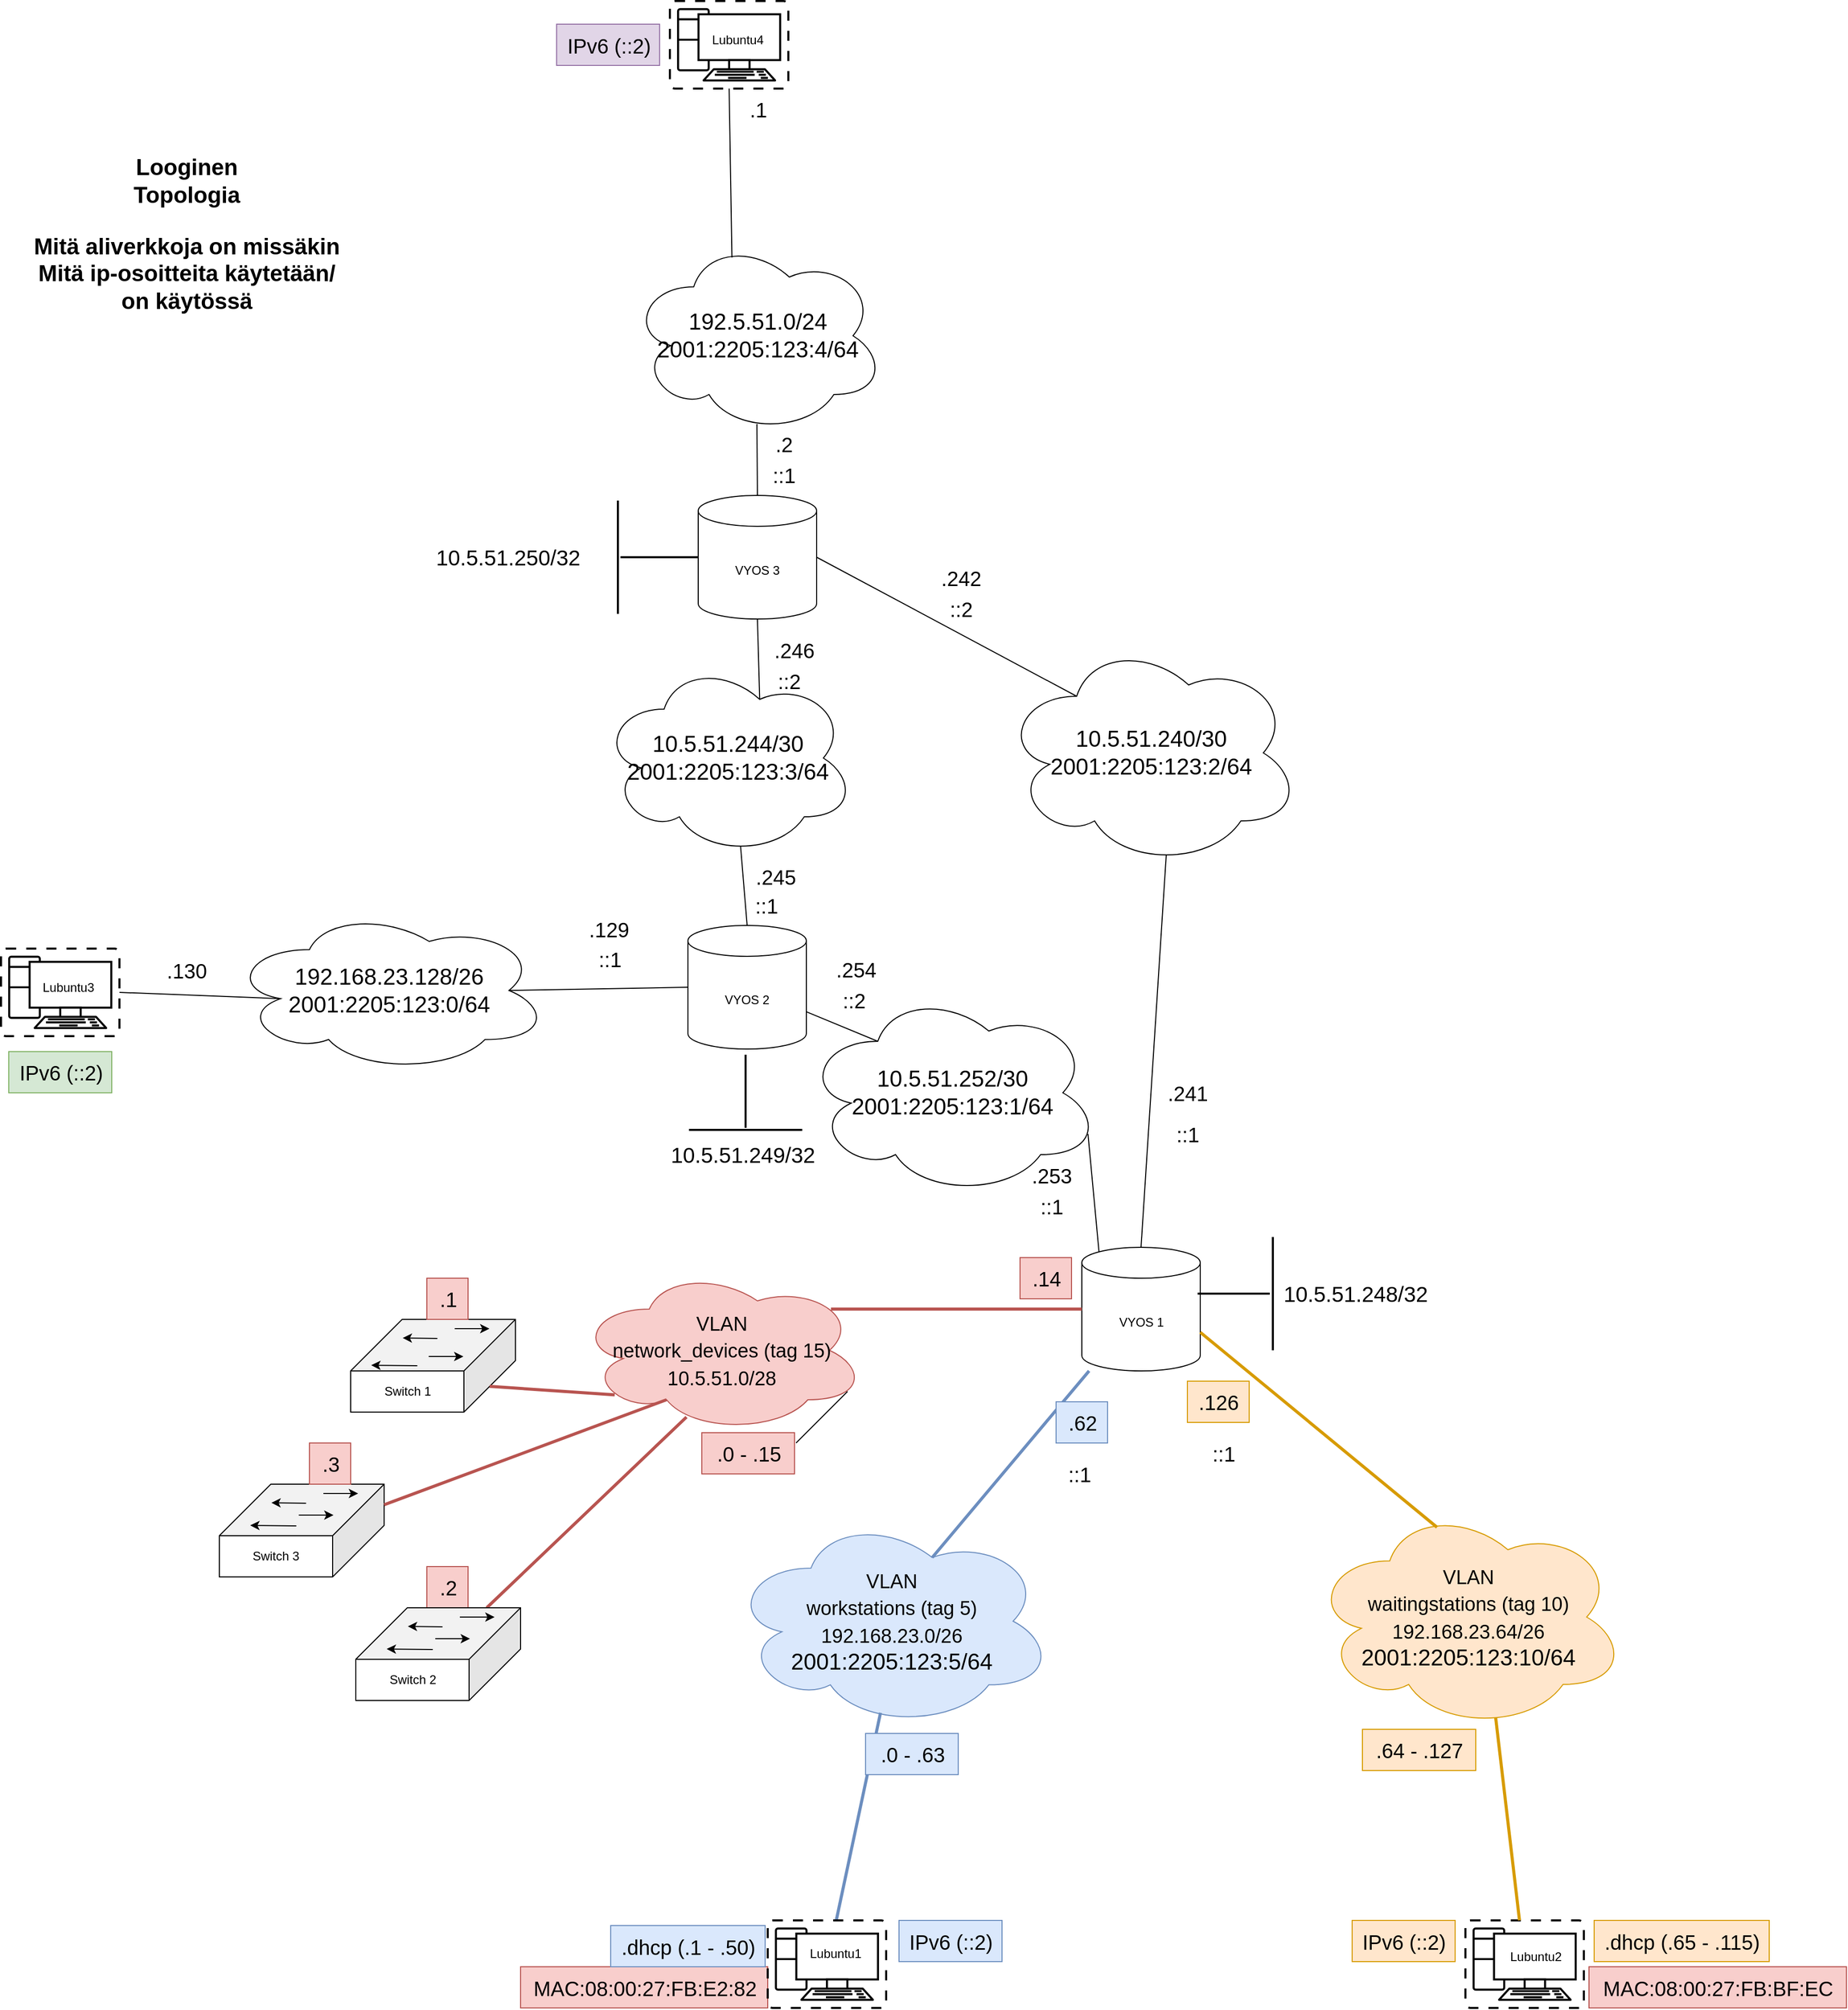 <mxfile version="20.7.4" type="device"><diagram id="zlE7EfHC3uJZHTirEJk4" name="Sivu-1"><mxGraphModel dx="3009" dy="2431" grid="1" gridSize="10" guides="1" tooltips="1" connect="1" arrows="1" fold="1" page="1" pageScale="1" pageWidth="827" pageHeight="1169" math="0" shadow="0"><root><mxCell id="0"/><mxCell id="1" parent="0"/><mxCell id="ue8Yyde07br9u-I7nfRF-29" value="" style="group;labelBackgroundColor=none;fillColor=none;gradientColor=none;" parent="1" vertex="1" connectable="0"><mxGeometry x="117.5" y="360" width="160" height="90" as="geometry"/></mxCell><mxCell id="ue8Yyde07br9u-I7nfRF-23" value="Switch 1" style="shape=cube;whiteSpace=wrap;html=1;boundedLbl=1;backgroundOutline=1;darkOpacity=0.05;darkOpacity2=0.1;fillStyle=auto;size=50;flipV=0;flipH=1;container=0;labelBackgroundColor=none;" parent="ue8Yyde07br9u-I7nfRF-29" vertex="1"><mxGeometry width="160" height="90" as="geometry"/></mxCell><mxCell id="ue8Yyde07br9u-I7nfRF-24" value="" style="endArrow=classic;html=1;labelBackgroundColor=none;fontColor=default;" parent="ue8Yyde07br9u-I7nfRF-29" edge="1"><mxGeometry width="50" height="50" relative="1" as="geometry"><mxPoint x="64.74" y="44.95" as="sourcePoint"/><mxPoint x="20.003" y="44.5" as="targetPoint"/></mxGeometry></mxCell><mxCell id="ue8Yyde07br9u-I7nfRF-25" value="" style="endArrow=classic;html=1;labelBackgroundColor=none;fontColor=default;" parent="ue8Yyde07br9u-I7nfRF-29" edge="1"><mxGeometry width="50" height="50" relative="1" as="geometry"><mxPoint x="75.789" y="36" as="sourcePoint"/><mxPoint x="109.474" y="36" as="targetPoint"/></mxGeometry></mxCell><mxCell id="ue8Yyde07br9u-I7nfRF-26" value="" style="endArrow=classic;html=1;labelBackgroundColor=none;fontColor=default;" parent="ue8Yyde07br9u-I7nfRF-29" edge="1"><mxGeometry width="50" height="50" relative="1" as="geometry"><mxPoint x="84.211" y="18.45" as="sourcePoint"/><mxPoint x="50.526" y="18" as="targetPoint"/></mxGeometry></mxCell><mxCell id="ue8Yyde07br9u-I7nfRF-27" value="" style="endArrow=classic;html=1;labelBackgroundColor=none;fontColor=default;" parent="ue8Yyde07br9u-I7nfRF-29" edge="1"><mxGeometry width="50" height="50" relative="1" as="geometry"><mxPoint x="101.053" y="9" as="sourcePoint"/><mxPoint x="134.737" y="9" as="targetPoint"/></mxGeometry></mxCell><mxCell id="J6bviwjaCZvH1x0gyfkd-2" value="VYOS 1" style="shape=cylinder3;whiteSpace=wrap;html=1;boundedLbl=1;backgroundOutline=1;size=15;direction=east;flipH=0;flipV=0;" parent="1" vertex="1"><mxGeometry x="827.5" y="290" width="115" height="120" as="geometry"/></mxCell><mxCell id="o-o1M-Cm7YJ3R4nIrSQW-1" value="&lt;font style=&quot;font-size: 22px;&quot;&gt;Looginen&lt;br&gt;Topologia&lt;br&gt;&lt;/font&gt;" style="text;html=1;align=center;verticalAlign=middle;resizable=0;points=[];autosize=1;strokeColor=none;fillColor=none;fontStyle=1" parent="1" vertex="1"><mxGeometry x="-107.5" y="-780" width="130" height="70" as="geometry"/></mxCell><mxCell id="o-o1M-Cm7YJ3R4nIrSQW-2" value="Mitä aliverkkoja on missäkin&lt;br&gt;Mitä ip-osoitteita käytetään/&lt;br&gt;on käytössä" style="text;html=1;align=center;verticalAlign=middle;resizable=0;points=[];autosize=1;strokeColor=none;fillColor=none;fontSize=22;fontStyle=1" parent="1" vertex="1"><mxGeometry x="-202.5" y="-700" width="320" height="90" as="geometry"/></mxCell><mxCell id="o-o1M-Cm7YJ3R4nIrSQW-3" value="&lt;font style=&quot;font-size: 19px;&quot;&gt;VLAN&lt;br&gt;workstations (tag 5)&lt;br&gt;192.168.23.0/26&lt;br&gt;&lt;span style=&quot;font-size: 22px;&quot;&gt;2001:2205:123:5/64&lt;/span&gt;&lt;br&gt;&lt;/font&gt;" style="ellipse;shape=cloud;whiteSpace=wrap;html=1;fontSize=22;fillColor=#dae8fc;strokeColor=#6c8ebf;" parent="1" vertex="1"><mxGeometry x="486" y="550" width="314" height="206" as="geometry"/></mxCell><mxCell id="o-o1M-Cm7YJ3R4nIrSQW-4" value="MAC:08:00:27:FB:E2:82" style="text;html=1;align=center;verticalAlign=middle;resizable=0;points=[];autosize=1;strokeColor=#b85450;fillColor=#f8cecc;fontSize=20;" parent="1" vertex="1"><mxGeometry x="282.5" y="988.5" width="240" height="40" as="geometry"/></mxCell><mxCell id="o-o1M-Cm7YJ3R4nIrSQW-5" value=".dhcp (.1 - .50)" style="text;html=1;align=center;verticalAlign=middle;resizable=0;points=[];autosize=1;strokeColor=#6c8ebf;fillColor=#dae8fc;fontSize=20;" parent="1" vertex="1"><mxGeometry x="370" y="948.5" width="150" height="40" as="geometry"/></mxCell><mxCell id="o-o1M-Cm7YJ3R4nIrSQW-7" value="MAC:08:00:27:FB:BF:EC" style="text;html=1;align=center;verticalAlign=middle;resizable=0;points=[];autosize=1;strokeColor=#b85450;fillColor=#f8cecc;fontSize=20;" parent="1" vertex="1"><mxGeometry x="1320" y="988.5" width="250" height="40" as="geometry"/></mxCell><mxCell id="o-o1M-Cm7YJ3R4nIrSQW-9" value=".1" style="text;html=1;align=center;verticalAlign=middle;resizable=0;points=[];autosize=1;strokeColor=#b85450;fillColor=#f8cecc;fontSize=20;" parent="1" vertex="1"><mxGeometry x="191.5" y="320" width="40" height="40" as="geometry"/></mxCell><mxCell id="o-o1M-Cm7YJ3R4nIrSQW-10" value=".2" style="text;html=1;align=center;verticalAlign=middle;resizable=0;points=[];autosize=1;strokeColor=#b85450;fillColor=#f8cecc;fontSize=20;" parent="1" vertex="1"><mxGeometry x="191.5" y="600" width="40" height="40" as="geometry"/></mxCell><mxCell id="o-o1M-Cm7YJ3R4nIrSQW-11" value="" style="endArrow=none;html=1;labelBackgroundColor=none;fontColor=default;fillColor=#dae8fc;strokeColor=#6c8ebf;strokeWidth=3;entryX=0.465;entryY=0.932;entryDx=0;entryDy=0;entryPerimeter=0;" parent="1" source="ue8Yyde07br9u-I7nfRF-30" target="o-o1M-Cm7YJ3R4nIrSQW-3" edge="1"><mxGeometry x="1" y="309" width="50" height="50" relative="1" as="geometry"><mxPoint x="186.943" y="767.25" as="sourcePoint"/><mxPoint x="185.05" y="634.75" as="targetPoint"/><mxPoint y="-11" as="offset"/></mxGeometry></mxCell><mxCell id="o-o1M-Cm7YJ3R4nIrSQW-12" value="" style="group" parent="1" vertex="1" connectable="0"><mxGeometry x="1200" y="943.5" width="115" height="85" as="geometry"/></mxCell><mxCell id="ue8Yyde07br9u-I7nfRF-43" value="" style="verticalAlign=top;verticalLabelPosition=bottom;labelPosition=center;align=center;html=1;outlineConnect=0;gradientDirection=north;strokeWidth=2;shape=mxgraph.networks.virtual_pc;fillStyle=auto;labelBackgroundColor=none;" parent="o-o1M-Cm7YJ3R4nIrSQW-12" vertex="1"><mxGeometry width="115" height="85" as="geometry"/></mxCell><mxCell id="ue8Yyde07br9u-I7nfRF-49" value="Lubuntu2" style="text;html=1;align=center;verticalAlign=middle;resizable=0;points=[];autosize=1;strokeColor=none;fillColor=none;" parent="o-o1M-Cm7YJ3R4nIrSQW-12" vertex="1"><mxGeometry x="32.5" y="20" width="70" height="30" as="geometry"/></mxCell><mxCell id="o-o1M-Cm7YJ3R4nIrSQW-13" value="" style="group" parent="1" vertex="1" connectable="0"><mxGeometry x="522.5" y="943.5" width="115" height="85" as="geometry"/></mxCell><mxCell id="ue8Yyde07br9u-I7nfRF-30" value="" style="verticalAlign=top;verticalLabelPosition=bottom;labelPosition=center;align=center;html=1;outlineConnect=0;gradientDirection=north;strokeWidth=2;shape=mxgraph.networks.virtual_pc;fillStyle=auto;labelBackgroundColor=none;" parent="o-o1M-Cm7YJ3R4nIrSQW-13" vertex="1"><mxGeometry width="115" height="85" as="geometry"/></mxCell><mxCell id="ue8Yyde07br9u-I7nfRF-48" value="Lubuntu1" style="text;html=1;align=center;verticalAlign=middle;resizable=0;points=[];autosize=1;strokeColor=none;fillColor=none;" parent="o-o1M-Cm7YJ3R4nIrSQW-13" vertex="1"><mxGeometry x="30" y="17.5" width="70" height="30" as="geometry"/></mxCell><mxCell id="o-o1M-Cm7YJ3R4nIrSQW-14" value="" style="endArrow=none;html=1;labelBackgroundColor=none;fontColor=default;fillColor=#ffe6cc;strokeColor=#d79b00;strokeWidth=3;entryX=0.586;entryY=0.946;entryDx=0;entryDy=0;entryPerimeter=0;" parent="1" source="ue8Yyde07br9u-I7nfRF-43" target="o-o1M-Cm7YJ3R4nIrSQW-18" edge="1"><mxGeometry x="1" y="309" width="50" height="50" relative="1" as="geometry"><mxPoint x="676.5" y="956.434" as="sourcePoint"/><mxPoint x="812.673" y="863.919" as="targetPoint"/><mxPoint y="-11" as="offset"/></mxGeometry></mxCell><mxCell id="o-o1M-Cm7YJ3R4nIrSQW-15" value="" style="endArrow=none;html=1;labelBackgroundColor=none;fontColor=default;fillColor=#f8cecc;strokeColor=#b85450;strokeWidth=3;exitX=0;exitY=0;exitDx=25;exitDy=65;exitPerimeter=0;entryX=0.13;entryY=0.77;entryDx=0;entryDy=0;entryPerimeter=0;" parent="1" source="ue8Yyde07br9u-I7nfRF-23" target="o-o1M-Cm7YJ3R4nIrSQW-17" edge="1"><mxGeometry x="1" y="309" width="50" height="50" relative="1" as="geometry"><mxPoint x="626.5" y="936.754" as="sourcePoint"/><mxPoint x="787.783" y="837.892" as="targetPoint"/><mxPoint y="-11" as="offset"/></mxGeometry></mxCell><mxCell id="o-o1M-Cm7YJ3R4nIrSQW-16" value="" style="endArrow=none;html=1;labelBackgroundColor=none;fontColor=default;fillColor=#f8cecc;strokeColor=#b85450;strokeWidth=3;exitX=0.379;exitY=0.905;exitDx=0;exitDy=0;exitPerimeter=0;" parent="1" source="o-o1M-Cm7YJ3R4nIrSQW-17" target="ue8Yyde07br9u-I7nfRF-33" edge="1"><mxGeometry x="1" y="309" width="50" height="50" relative="1" as="geometry"><mxPoint x="957.72" y="768.864" as="sourcePoint"/><mxPoint x="1119.003" y="670.002" as="targetPoint"/><mxPoint y="-11" as="offset"/></mxGeometry></mxCell><mxCell id="o-o1M-Cm7YJ3R4nIrSQW-17" value="&lt;font style=&quot;&quot;&gt;&lt;span style=&quot;font-size: 19px;&quot;&gt;VLAN&lt;/span&gt;&lt;br&gt;&lt;span style=&quot;font-size: 19px;&quot;&gt;network_devices (tag 15)&lt;/span&gt;&lt;br&gt;&lt;/font&gt;&lt;font style=&quot;font-size: 19px;&quot;&gt;10.5.51.0/28&lt;br&gt;&lt;/font&gt;" style="ellipse;shape=cloud;whiteSpace=wrap;html=1;fontSize=22;fillColor=#f8cecc;strokeColor=#b85450;" parent="1" vertex="1"><mxGeometry x="337.5" y="310" width="280" height="160" as="geometry"/></mxCell><mxCell id="o-o1M-Cm7YJ3R4nIrSQW-18" value="&lt;font style=&quot;font-size: 19px;&quot;&gt;VLAN&lt;br&gt;waitingstations (tag 10)&lt;br&gt;192.168.23.64/26&lt;br&gt;&lt;span style=&quot;font-size: 22px;&quot;&gt;2001:2205:123:10/64&lt;/span&gt;&lt;br&gt;&lt;/font&gt;" style="ellipse;shape=cloud;whiteSpace=wrap;html=1;fontSize=22;fillColor=#ffe6cc;strokeColor=#d79b00;" parent="1" vertex="1"><mxGeometry x="1050" y="540" width="306" height="218" as="geometry"/></mxCell><mxCell id="o-o1M-Cm7YJ3R4nIrSQW-19" value="" style="endArrow=none;html=1;labelBackgroundColor=none;fontColor=default;fillColor=#f8cecc;strokeColor=#b85450;strokeWidth=3;entryX=0.88;entryY=0.25;entryDx=0;entryDy=0;entryPerimeter=0;" parent="1" source="J6bviwjaCZvH1x0gyfkd-2" target="o-o1M-Cm7YJ3R4nIrSQW-17" edge="1"><mxGeometry x="1" y="309" width="50" height="50" relative="1" as="geometry"><mxPoint x="803.62" y="376.2" as="sourcePoint"/><mxPoint x="597.5" y="469.996" as="targetPoint"/><mxPoint y="-11" as="offset"/></mxGeometry></mxCell><mxCell id="o-o1M-Cm7YJ3R4nIrSQW-20" value="" style="endArrow=none;html=1;labelBackgroundColor=none;fontColor=default;fillColor=#dae8fc;strokeColor=#6c8ebf;strokeWidth=3;exitX=0.625;exitY=0.2;exitDx=0;exitDy=0;exitPerimeter=0;" parent="1" source="o-o1M-Cm7YJ3R4nIrSQW-3" target="J6bviwjaCZvH1x0gyfkd-2" edge="1"><mxGeometry x="1" y="309" width="50" height="50" relative="1" as="geometry"><mxPoint x="669.421" y="660.78" as="sourcePoint"/><mxPoint x="667.5" y="509.216" as="targetPoint"/><mxPoint y="-11" as="offset"/></mxGeometry></mxCell><mxCell id="o-o1M-Cm7YJ3R4nIrSQW-21" value=".0 - .63" style="text;html=1;align=center;verticalAlign=middle;resizable=0;points=[];autosize=1;strokeColor=#6c8ebf;fillColor=#dae8fc;fontSize=20;" parent="1" vertex="1"><mxGeometry x="617.5" y="762" width="90" height="40" as="geometry"/></mxCell><mxCell id="o-o1M-Cm7YJ3R4nIrSQW-22" value=".64 - .127" style="text;html=1;align=center;verticalAlign=middle;resizable=0;points=[];autosize=1;strokeColor=#d79b00;fillColor=#ffe6cc;fontSize=20;" parent="1" vertex="1"><mxGeometry x="1100" y="758" width="110" height="40" as="geometry"/></mxCell><mxCell id="o-o1M-Cm7YJ3R4nIrSQW-23" value=".0 - .15" style="text;html=1;align=center;verticalAlign=middle;resizable=0;points=[];autosize=1;strokeColor=#b85450;fillColor=#f8cecc;fontSize=20;" parent="1" vertex="1"><mxGeometry x="458.5" y="470" width="90" height="40" as="geometry"/></mxCell><mxCell id="o-o1M-Cm7YJ3R4nIrSQW-25" value="" style="endArrow=none;html=1;labelBackgroundColor=none;fontColor=default;fillColor=#ffe6cc;strokeColor=#d79b00;strokeWidth=3;exitX=0.4;exitY=0.1;exitDx=0;exitDy=0;exitPerimeter=0;entryX=1;entryY=0;entryDx=0;entryDy=82.5;entryPerimeter=0;" parent="1" source="o-o1M-Cm7YJ3R4nIrSQW-18" target="J6bviwjaCZvH1x0gyfkd-2" edge="1"><mxGeometry x="1" y="309" width="50" height="50" relative="1" as="geometry"><mxPoint x="1142.004" y="659.75" as="sourcePoint"/><mxPoint x="1142.016" y="510.258" as="targetPoint"/><mxPoint y="-11" as="offset"/></mxGeometry></mxCell><mxCell id="o-o1M-Cm7YJ3R4nIrSQW-26" value=".62" style="text;html=1;align=center;verticalAlign=middle;resizable=0;points=[];autosize=1;strokeColor=#6c8ebf;fillColor=#dae8fc;fontSize=20;" parent="1" vertex="1"><mxGeometry x="802.5" y="440" width="50" height="40" as="geometry"/></mxCell><mxCell id="o-o1M-Cm7YJ3R4nIrSQW-27" value=".126" style="text;html=1;align=center;verticalAlign=middle;resizable=0;points=[];autosize=1;strokeColor=#d79b00;fillColor=#ffe6cc;fontSize=20;" parent="1" vertex="1"><mxGeometry x="930" y="420" width="60" height="40" as="geometry"/></mxCell><mxCell id="o-o1M-Cm7YJ3R4nIrSQW-28" value=".14" style="text;html=1;align=center;verticalAlign=middle;resizable=0;points=[];autosize=1;strokeColor=#b85450;fillColor=#f8cecc;fontSize=20;" parent="1" vertex="1"><mxGeometry x="767.5" y="300" width="50" height="40" as="geometry"/></mxCell><mxCell id="o-o1M-Cm7YJ3R4nIrSQW-6" value=".dhcp (.65 - .115)" style="text;html=1;align=center;verticalAlign=middle;resizable=0;points=[];autosize=1;strokeColor=#d79b00;fillColor=#ffe6cc;fontSize=20;" parent="1" vertex="1"><mxGeometry x="1325" y="943.5" width="170" height="40" as="geometry"/></mxCell><mxCell id="zrFo5Rw4DbwGrK5qACWl-2" value="VYOS 2" style="shape=cylinder3;whiteSpace=wrap;html=1;boundedLbl=1;backgroundOutline=1;size=15;direction=east;flipH=0;flipV=0;" parent="1" vertex="1"><mxGeometry x="445" y="-22.5" width="115" height="120" as="geometry"/></mxCell><mxCell id="zrFo5Rw4DbwGrK5qACWl-3" value="10.5.51.252/30&lt;br&gt;2001:2205:123:1/64" style="ellipse;shape=cloud;whiteSpace=wrap;html=1;fontSize=22;" parent="1" vertex="1"><mxGeometry x="557.5" y="40" width="287.5" height="200" as="geometry"/></mxCell><mxCell id="zrFo5Rw4DbwGrK5qACWl-4" value="" style="endArrow=none;html=1;rounded=0;entryX=0.25;entryY=0.25;entryDx=0;entryDy=0;entryPerimeter=0;" parent="1" source="zrFo5Rw4DbwGrK5qACWl-2" target="zrFo5Rw4DbwGrK5qACWl-3" edge="1"><mxGeometry width="50" height="50" relative="1" as="geometry"><mxPoint x="472.5" y="190" as="sourcePoint"/><mxPoint x="442.5" y="100" as="targetPoint"/></mxGeometry></mxCell><mxCell id="zrFo5Rw4DbwGrK5qACWl-8" value="" style="group" parent="1" vertex="1" connectable="0"><mxGeometry x="-222" width="115" height="85" as="geometry"/></mxCell><mxCell id="zrFo5Rw4DbwGrK5qACWl-6" value="" style="verticalAlign=top;verticalLabelPosition=bottom;labelPosition=center;align=center;html=1;outlineConnect=0;gradientDirection=north;strokeWidth=2;shape=mxgraph.networks.virtual_pc;fillStyle=auto;labelBackgroundColor=none;" parent="zrFo5Rw4DbwGrK5qACWl-8" vertex="1"><mxGeometry width="115" height="85" as="geometry"/></mxCell><mxCell id="zrFo5Rw4DbwGrK5qACWl-7" value="Lubuntu3" style="text;html=1;align=center;verticalAlign=middle;resizable=0;points=[];autosize=1;strokeColor=none;fillColor=none;" parent="zrFo5Rw4DbwGrK5qACWl-8" vertex="1"><mxGeometry x="30" y="22.5" width="70" height="30" as="geometry"/></mxCell><mxCell id="zrFo5Rw4DbwGrK5qACWl-9" value="" style="endArrow=none;html=1;rounded=0;entryX=1;entryY=0.5;entryDx=0;entryDy=0;entryPerimeter=0;exitX=0.16;exitY=0.55;exitDx=0;exitDy=0;exitPerimeter=0;" parent="1" source="zrFo5Rw4DbwGrK5qACWl-10" target="zrFo5Rw4DbwGrK5qACWl-6" edge="1"><mxGeometry width="50" height="50" relative="1" as="geometry"><mxPoint x="-0.4" y="43.875" as="sourcePoint"/><mxPoint x="50.5" y="110.78" as="targetPoint"/></mxGeometry></mxCell><mxCell id="zrFo5Rw4DbwGrK5qACWl-10" value="192.168.23.128/26&lt;br&gt;2001:2205:123:0/64" style="ellipse;shape=cloud;whiteSpace=wrap;html=1;fontSize=22;" parent="1" vertex="1"><mxGeometry y="-38.75" width="310" height="158.75" as="geometry"/></mxCell><mxCell id="zrFo5Rw4DbwGrK5qACWl-13" value="" style="endArrow=none;html=1;rounded=0;entryX=0.875;entryY=0.5;entryDx=0;entryDy=0;entryPerimeter=0;exitX=0;exitY=0.5;exitDx=0;exitDy=0;exitPerimeter=0;" parent="1" source="zrFo5Rw4DbwGrK5qACWl-2" target="zrFo5Rw4DbwGrK5qACWl-10" edge="1"><mxGeometry width="50" height="50" relative="1" as="geometry"><mxPoint x="334.2" y="71.5" as="sourcePoint"/><mxPoint x="270" y="70" as="targetPoint"/></mxGeometry></mxCell><mxCell id="zrFo5Rw4DbwGrK5qACWl-14" value="" style="endArrow=none;html=1;rounded=0;entryX=0.145;entryY=0;entryDx=0;entryDy=4.35;entryPerimeter=0;exitX=0.96;exitY=0.7;exitDx=0;exitDy=0;exitPerimeter=0;" parent="1" source="zrFo5Rw4DbwGrK5qACWl-3" target="J6bviwjaCZvH1x0gyfkd-2" edge="1"><mxGeometry width="50" height="50" relative="1" as="geometry"><mxPoint x="637.5" y="160.003" as="sourcePoint"/><mxPoint x="699" y="202.64" as="targetPoint"/></mxGeometry></mxCell><mxCell id="zrFo5Rw4DbwGrK5qACWl-15" value=".129" style="text;html=1;align=center;verticalAlign=middle;resizable=0;points=[];autosize=1;fontSize=20;" parent="1" vertex="1"><mxGeometry x="337.5" y="-38.75" width="60" height="40" as="geometry"/></mxCell><mxCell id="zrFo5Rw4DbwGrK5qACWl-16" value=".130" style="text;html=1;align=center;verticalAlign=middle;resizable=0;points=[];autosize=1;fontSize=20;" parent="1" vertex="1"><mxGeometry x="-72.5" y="1.25" width="60" height="40" as="geometry"/></mxCell><mxCell id="zrFo5Rw4DbwGrK5qACWl-17" value=".253" style="text;html=1;align=center;verticalAlign=middle;resizable=0;points=[];autosize=1;fontSize=20;" parent="1" vertex="1"><mxGeometry x="767.5" y="200" width="60" height="40" as="geometry"/></mxCell><mxCell id="zrFo5Rw4DbwGrK5qACWl-18" value=".254" style="text;html=1;align=center;verticalAlign=middle;resizable=0;points=[];autosize=1;fontSize=20;" parent="1" vertex="1"><mxGeometry x="577.5" width="60" height="40" as="geometry"/></mxCell><mxCell id="86-OJVJeZ2sx_d5BaEcL-12" value="" style="group" parent="1" vertex="1" connectable="0"><mxGeometry x="122.5" y="640" width="160" height="90" as="geometry"/></mxCell><mxCell id="ue8Yyde07br9u-I7nfRF-33" value="Switch 2" style="shape=cube;whiteSpace=wrap;html=1;boundedLbl=1;backgroundOutline=1;darkOpacity=0.05;darkOpacity2=0.1;fillStyle=auto;size=50;flipV=0;flipH=1;container=0;labelBackgroundColor=none;" parent="86-OJVJeZ2sx_d5BaEcL-12" vertex="1"><mxGeometry width="160" height="90" as="geometry"/></mxCell><mxCell id="o-o1M-Cm7YJ3R4nIrSQW-29" value="" style="group" parent="86-OJVJeZ2sx_d5BaEcL-12" vertex="1" connectable="0"><mxGeometry x="30.003" y="9" width="104.734" height="31.45" as="geometry"/></mxCell><mxCell id="ue8Yyde07br9u-I7nfRF-34" value="" style="endArrow=classic;html=1;labelBackgroundColor=none;fontColor=default;" parent="o-o1M-Cm7YJ3R4nIrSQW-29" edge="1"><mxGeometry width="50" height="50" relative="1" as="geometry"><mxPoint x="44.737" y="31.45" as="sourcePoint"/><mxPoint y="31" as="targetPoint"/></mxGeometry></mxCell><mxCell id="ue8Yyde07br9u-I7nfRF-35" value="" style="endArrow=classic;html=1;labelBackgroundColor=none;fontColor=default;" parent="o-o1M-Cm7YJ3R4nIrSQW-29" edge="1"><mxGeometry width="50" height="50" relative="1" as="geometry"><mxPoint x="47.156" y="21" as="sourcePoint"/><mxPoint x="80.841" y="21" as="targetPoint"/></mxGeometry></mxCell><mxCell id="ue8Yyde07br9u-I7nfRF-36" value="" style="endArrow=classic;html=1;labelBackgroundColor=none;fontColor=default;" parent="o-o1M-Cm7YJ3R4nIrSQW-29" edge="1"><mxGeometry width="50" height="50" relative="1" as="geometry"><mxPoint x="54.207" y="9.45" as="sourcePoint"/><mxPoint x="20.523" y="9" as="targetPoint"/></mxGeometry></mxCell><mxCell id="ue8Yyde07br9u-I7nfRF-37" value="" style="endArrow=classic;html=1;labelBackgroundColor=none;fontColor=default;" parent="o-o1M-Cm7YJ3R4nIrSQW-29" edge="1"><mxGeometry width="50" height="50" relative="1" as="geometry"><mxPoint x="71.049" as="sourcePoint"/><mxPoint x="104.734" as="targetPoint"/></mxGeometry></mxCell><mxCell id="86-OJVJeZ2sx_d5BaEcL-13" value="" style="group" parent="1" vertex="1" connectable="0"><mxGeometry x="-10" y="520" width="160" height="90" as="geometry"/></mxCell><mxCell id="86-OJVJeZ2sx_d5BaEcL-14" value="Switch 3" style="shape=cube;whiteSpace=wrap;html=1;boundedLbl=1;backgroundOutline=1;darkOpacity=0.05;darkOpacity2=0.1;fillStyle=auto;size=50;flipV=0;flipH=1;container=0;labelBackgroundColor=none;" parent="86-OJVJeZ2sx_d5BaEcL-13" vertex="1"><mxGeometry width="160" height="90" as="geometry"/></mxCell><mxCell id="86-OJVJeZ2sx_d5BaEcL-15" value="" style="group" parent="86-OJVJeZ2sx_d5BaEcL-13" vertex="1" connectable="0"><mxGeometry x="30.003" y="9" width="104.734" height="31.45" as="geometry"/></mxCell><mxCell id="86-OJVJeZ2sx_d5BaEcL-16" value="" style="endArrow=classic;html=1;labelBackgroundColor=none;fontColor=default;" parent="86-OJVJeZ2sx_d5BaEcL-15" edge="1"><mxGeometry width="50" height="50" relative="1" as="geometry"><mxPoint x="44.737" y="31.45" as="sourcePoint"/><mxPoint y="31" as="targetPoint"/></mxGeometry></mxCell><mxCell id="86-OJVJeZ2sx_d5BaEcL-17" value="" style="endArrow=classic;html=1;labelBackgroundColor=none;fontColor=default;" parent="86-OJVJeZ2sx_d5BaEcL-15" edge="1"><mxGeometry width="50" height="50" relative="1" as="geometry"><mxPoint x="47.156" y="21" as="sourcePoint"/><mxPoint x="80.841" y="21" as="targetPoint"/></mxGeometry></mxCell><mxCell id="86-OJVJeZ2sx_d5BaEcL-18" value="" style="endArrow=classic;html=1;labelBackgroundColor=none;fontColor=default;" parent="86-OJVJeZ2sx_d5BaEcL-15" edge="1"><mxGeometry width="50" height="50" relative="1" as="geometry"><mxPoint x="54.207" y="9.45" as="sourcePoint"/><mxPoint x="20.523" y="9" as="targetPoint"/></mxGeometry></mxCell><mxCell id="86-OJVJeZ2sx_d5BaEcL-19" value="" style="endArrow=classic;html=1;labelBackgroundColor=none;fontColor=default;" parent="86-OJVJeZ2sx_d5BaEcL-15" edge="1"><mxGeometry width="50" height="50" relative="1" as="geometry"><mxPoint x="71.049" as="sourcePoint"/><mxPoint x="104.734" as="targetPoint"/></mxGeometry></mxCell><mxCell id="86-OJVJeZ2sx_d5BaEcL-20" value="" style="endArrow=none;html=1;rounded=0;" parent="1" edge="1"><mxGeometry width="50" height="50" relative="1" as="geometry"><mxPoint x="550" y="480" as="sourcePoint"/><mxPoint x="600" y="430" as="targetPoint"/></mxGeometry></mxCell><mxCell id="86-OJVJeZ2sx_d5BaEcL-21" value="" style="endArrow=none;html=1;labelBackgroundColor=none;fontColor=default;fillColor=#f8cecc;strokeColor=#b85450;strokeWidth=3;exitX=0.31;exitY=0.8;exitDx=0;exitDy=0;exitPerimeter=0;entryX=0;entryY=0;entryDx=0;entryDy=20;entryPerimeter=0;" parent="1" source="o-o1M-Cm7YJ3R4nIrSQW-17" target="86-OJVJeZ2sx_d5BaEcL-14" edge="1"><mxGeometry x="1" y="309" width="50" height="50" relative="1" as="geometry"><mxPoint x="453.62" y="464.8" as="sourcePoint"/><mxPoint x="259.635" y="650" as="targetPoint"/><mxPoint y="-11" as="offset"/></mxGeometry></mxCell><mxCell id="86-OJVJeZ2sx_d5BaEcL-22" value=".3" style="text;html=1;align=center;verticalAlign=middle;resizable=0;points=[];autosize=1;strokeColor=#b85450;fillColor=#f8cecc;fontSize=20;" parent="1" vertex="1"><mxGeometry x="77.5" y="480" width="40" height="40" as="geometry"/></mxCell><mxCell id="jZVTJ3Iqd9c4XyjwNpun-1" value="10.5.51.240/30&lt;br&gt;2001:2205:123:2/64" style="ellipse;shape=cloud;whiteSpace=wrap;html=1;fontSize=22;" parent="1" vertex="1"><mxGeometry x="750" y="-300" width="290" height="220" as="geometry"/></mxCell><mxCell id="jZVTJ3Iqd9c4XyjwNpun-3" value="" style="endArrow=none;html=1;rounded=0;entryX=0.5;entryY=0;entryDx=0;entryDy=0;entryPerimeter=0;exitX=0.55;exitY=0.95;exitDx=0;exitDy=0;exitPerimeter=0;" parent="1" source="jZVTJ3Iqd9c4XyjwNpun-1" target="J6bviwjaCZvH1x0gyfkd-2" edge="1"><mxGeometry width="50" height="50" relative="1" as="geometry"><mxPoint x="870.62" y="-33.003" as="sourcePoint"/><mxPoint x="942.495" y="0.33" as="targetPoint"/></mxGeometry></mxCell><mxCell id="jZVTJ3Iqd9c4XyjwNpun-4" value="10.5.51.244/30&lt;br&gt;2001:2205:123:3/64" style="ellipse;shape=cloud;whiteSpace=wrap;html=1;fontSize=22;" parent="1" vertex="1"><mxGeometry x="360" y="-280" width="247.5" height="190" as="geometry"/></mxCell><mxCell id="jZVTJ3Iqd9c4XyjwNpun-7" value="VYOS 3" style="shape=cylinder3;whiteSpace=wrap;html=1;boundedLbl=1;backgroundOutline=1;size=15;direction=east;flipH=0;flipV=0;" parent="1" vertex="1"><mxGeometry x="455" y="-440" width="115" height="120" as="geometry"/></mxCell><mxCell id="jZVTJ3Iqd9c4XyjwNpun-10" value="" style="endArrow=none;html=1;rounded=0;entryX=0.625;entryY=0.2;entryDx=0;entryDy=0;entryPerimeter=0;exitX=0.5;exitY=1;exitDx=0;exitDy=0;exitPerimeter=0;" parent="1" source="jZVTJ3Iqd9c4XyjwNpun-7" target="jZVTJ3Iqd9c4XyjwNpun-4" edge="1"><mxGeometry width="50" height="50" relative="1" as="geometry"><mxPoint x="715.625" y="-384.75" as="sourcePoint"/><mxPoint x="714.5" y="-5.25" as="targetPoint"/></mxGeometry></mxCell><mxCell id="jZVTJ3Iqd9c4XyjwNpun-11" value="" style="endArrow=none;html=1;rounded=0;entryX=0.55;entryY=0.95;entryDx=0;entryDy=0;entryPerimeter=0;exitX=0.5;exitY=0;exitDx=0;exitDy=0;exitPerimeter=0;" parent="1" source="zrFo5Rw4DbwGrK5qACWl-2" target="jZVTJ3Iqd9c4XyjwNpun-4" edge="1"><mxGeometry width="50" height="50" relative="1" as="geometry"><mxPoint x="906.125" y="-69.5" as="sourcePoint"/><mxPoint x="905.0" y="310" as="targetPoint"/></mxGeometry></mxCell><mxCell id="jZVTJ3Iqd9c4XyjwNpun-12" value="" style="endArrow=none;html=1;rounded=0;entryX=0.25;entryY=0.25;entryDx=0;entryDy=0;entryPerimeter=0;exitX=1;exitY=0.5;exitDx=0;exitDy=0;exitPerimeter=0;" parent="1" source="jZVTJ3Iqd9c4XyjwNpun-7" target="jZVTJ3Iqd9c4XyjwNpun-1" edge="1"><mxGeometry x="-1" y="159" width="50" height="50" relative="1" as="geometry"><mxPoint x="670" y="-380" as="sourcePoint"/><mxPoint x="672.188" y="-302" as="targetPoint"/><mxPoint x="-1" y="-16" as="offset"/></mxGeometry></mxCell><mxCell id="jZVTJ3Iqd9c4XyjwNpun-16" value="" style="group" parent="1" vertex="1" connectable="0"><mxGeometry x="377" y="-435" width="2.517" height="110" as="geometry"/></mxCell><mxCell id="jZVTJ3Iqd9c4XyjwNpun-13" value="" style="endArrow=none;html=1;rounded=0;strokeWidth=2;" parent="jZVTJ3Iqd9c4XyjwNpun-16" edge="1"><mxGeometry x="-1" y="-246" width="50" height="50" relative="1" as="geometry"><mxPoint as="sourcePoint"/><mxPoint y="110" as="targetPoint"/><mxPoint x="3" y="-47" as="offset"/></mxGeometry></mxCell><mxCell id="jZVTJ3Iqd9c4XyjwNpun-14" value="" style="endArrow=none;html=1;rounded=0;strokeWidth=2;entryX=0;entryY=0.5;entryDx=0;entryDy=0;entryPerimeter=0;" parent="jZVTJ3Iqd9c4XyjwNpun-16" target="jZVTJ3Iqd9c4XyjwNpun-7" edge="1"><mxGeometry x="-1" y="-246" width="50" height="50" relative="1" as="geometry"><mxPoint x="2.517" y="55" as="sourcePoint"/><mxPoint x="73" y="55" as="targetPoint"/><mxPoint x="3" y="-47" as="offset"/></mxGeometry></mxCell><mxCell id="jZVTJ3Iqd9c4XyjwNpun-17" value="" style="group;rotation=-90;" parent="1" vertex="1" connectable="0"><mxGeometry x="500" y="120" width="2.517" height="110" as="geometry"/></mxCell><mxCell id="jZVTJ3Iqd9c4XyjwNpun-18" value="" style="endArrow=none;html=1;rounded=0;strokeWidth=2;" parent="jZVTJ3Iqd9c4XyjwNpun-17" edge="1"><mxGeometry x="-1" y="-246" width="50" height="50" relative="1" as="geometry"><mxPoint x="-54" y="56" as="sourcePoint"/><mxPoint x="56" y="56" as="targetPoint"/><mxPoint x="3" y="-47" as="offset"/></mxGeometry></mxCell><mxCell id="jZVTJ3Iqd9c4XyjwNpun-19" value="" style="endArrow=none;html=1;rounded=0;strokeWidth=2;entryX=0;entryY=0.5;entryDx=0;entryDy=0;entryPerimeter=0;" parent="jZVTJ3Iqd9c4XyjwNpun-17" edge="1"><mxGeometry x="-1" y="-246" width="50" height="50" relative="1" as="geometry"><mxPoint x="1" y="54" as="sourcePoint"/><mxPoint x="1" y="-17" as="targetPoint"/><mxPoint x="3" y="-47" as="offset"/></mxGeometry></mxCell><mxCell id="jZVTJ3Iqd9c4XyjwNpun-23" value="" style="group;rotation=-180;" parent="1" vertex="1" connectable="0"><mxGeometry x="1010" y="280" width="2.517" height="110" as="geometry"/></mxCell><mxCell id="jZVTJ3Iqd9c4XyjwNpun-24" value="" style="endArrow=none;html=1;rounded=0;strokeWidth=2;" parent="jZVTJ3Iqd9c4XyjwNpun-23" edge="1"><mxGeometry x="-1" y="-246" width="50" height="50" relative="1" as="geometry"><mxPoint x="3" y="110" as="sourcePoint"/><mxPoint x="3" as="targetPoint"/><mxPoint x="3" y="-47" as="offset"/></mxGeometry></mxCell><mxCell id="jZVTJ3Iqd9c4XyjwNpun-25" value="" style="endArrow=none;html=1;rounded=0;strokeWidth=2;entryX=0;entryY=0.5;entryDx=0;entryDy=0;entryPerimeter=0;" parent="jZVTJ3Iqd9c4XyjwNpun-23" edge="1"><mxGeometry x="-1" y="-246" width="50" height="50" relative="1" as="geometry"><mxPoint y="55" as="sourcePoint"/><mxPoint x="-70" y="55" as="targetPoint"/><mxPoint x="3" y="-47" as="offset"/></mxGeometry></mxCell><mxCell id="jZVTJ3Iqd9c4XyjwNpun-26" value=".241" style="text;html=1;align=center;verticalAlign=middle;resizable=0;points=[];autosize=1;fontSize=20;" parent="1" vertex="1"><mxGeometry x="900" y="120" width="60" height="40" as="geometry"/></mxCell><mxCell id="jZVTJ3Iqd9c4XyjwNpun-27" value=".242" style="text;html=1;align=center;verticalAlign=middle;resizable=0;points=[];autosize=1;fontSize=20;" parent="1" vertex="1"><mxGeometry x="680" y="-380" width="60" height="40" as="geometry"/></mxCell><mxCell id="jZVTJ3Iqd9c4XyjwNpun-28" value=".245" style="text;html=1;align=center;verticalAlign=middle;resizable=0;points=[];autosize=1;fontSize=20;" parent="1" vertex="1"><mxGeometry x="500" y="-90" width="60" height="40" as="geometry"/></mxCell><mxCell id="jZVTJ3Iqd9c4XyjwNpun-29" value=".246" style="text;html=1;align=center;verticalAlign=middle;resizable=0;points=[];autosize=1;fontSize=20;" parent="1" vertex="1"><mxGeometry x="517.5" y="-310" width="60" height="40" as="geometry"/></mxCell><mxCell id="jZVTJ3Iqd9c4XyjwNpun-30" value="10.5.51.250/32" style="text;html=1;align=center;verticalAlign=middle;resizable=0;points=[];autosize=1;strokeColor=none;fillColor=none;fontSize=21;" parent="1" vertex="1"><mxGeometry x="190" y="-400" width="160" height="40" as="geometry"/></mxCell><mxCell id="jZVTJ3Iqd9c4XyjwNpun-31" value="10.5.51.249/32" style="text;html=1;align=center;verticalAlign=middle;resizable=0;points=[];autosize=1;strokeColor=none;fillColor=none;fontSize=21;" parent="1" vertex="1"><mxGeometry x="417.5" y="180" width="160" height="40" as="geometry"/></mxCell><mxCell id="jZVTJ3Iqd9c4XyjwNpun-32" value="10.5.51.248/32" style="text;html=1;align=center;verticalAlign=middle;resizable=0;points=[];autosize=1;strokeColor=none;fillColor=none;fontSize=21;" parent="1" vertex="1"><mxGeometry x="1012.52" y="315" width="160" height="40" as="geometry"/></mxCell><mxCell id="BZV6Kl7bLQmDk6NpOFG0-1" value="" style="endArrow=none;html=1;rounded=0;entryX=0.5;entryY=0;entryDx=0;entryDy=0;entryPerimeter=0;exitX=0.498;exitY=0.951;exitDx=0;exitDy=0;exitPerimeter=0;" parent="1" source="BZV6Kl7bLQmDk6NpOFG0-5" target="jZVTJ3Iqd9c4XyjwNpun-7" edge="1"><mxGeometry width="50" height="50" relative="1" as="geometry"><mxPoint x="513" y="-670" as="sourcePoint"/><mxPoint x="519.688" y="-482" as="targetPoint"/></mxGeometry></mxCell><mxCell id="BZV6Kl7bLQmDk6NpOFG0-2" value="" style="group" parent="1" vertex="1" connectable="0"><mxGeometry x="427.52" y="-920" width="115" height="85" as="geometry"/></mxCell><mxCell id="BZV6Kl7bLQmDk6NpOFG0-3" value="" style="verticalAlign=top;verticalLabelPosition=bottom;labelPosition=center;align=center;html=1;outlineConnect=0;gradientDirection=north;strokeWidth=2;shape=mxgraph.networks.virtual_pc;fillStyle=auto;labelBackgroundColor=none;" parent="BZV6Kl7bLQmDk6NpOFG0-2" vertex="1"><mxGeometry width="115" height="85" as="geometry"/></mxCell><mxCell id="BZV6Kl7bLQmDk6NpOFG0-4" value="Lubuntu4" style="text;html=1;align=center;verticalAlign=middle;resizable=0;points=[];autosize=1;strokeColor=none;fillColor=none;" parent="BZV6Kl7bLQmDk6NpOFG0-2" vertex="1"><mxGeometry x="30" y="22.5" width="70" height="30" as="geometry"/></mxCell><mxCell id="BZV6Kl7bLQmDk6NpOFG0-5" value="192.5.51.0/24&lt;br&gt;2001:2205:123:4/64" style="ellipse;shape=cloud;whiteSpace=wrap;html=1;fontSize=22;" parent="1" vertex="1"><mxGeometry x="388.75" y="-690" width="247.5" height="190" as="geometry"/></mxCell><mxCell id="BZV6Kl7bLQmDk6NpOFG0-7" value="" style="endArrow=none;html=1;rounded=0;entryX=0.4;entryY=0.1;entryDx=0;entryDy=0;entryPerimeter=0;exitX=0.5;exitY=1;exitDx=0;exitDy=0;exitPerimeter=0;" parent="1" source="BZV6Kl7bLQmDk6NpOFG0-3" target="BZV6Kl7bLQmDk6NpOFG0-5" edge="1"><mxGeometry width="50" height="50" relative="1" as="geometry"><mxPoint x="517.495" y="-725" as="sourcePoint"/><mxPoint x="517.99" y="-655.69" as="targetPoint"/></mxGeometry></mxCell><mxCell id="BZV6Kl7bLQmDk6NpOFG0-8" value=".1" style="text;html=1;align=center;verticalAlign=middle;resizable=0;points=[];autosize=1;fontSize=20;" parent="1" vertex="1"><mxGeometry x="492.5" y="-835" width="40" height="40" as="geometry"/></mxCell><mxCell id="BZV6Kl7bLQmDk6NpOFG0-9" value=".2" style="text;html=1;align=center;verticalAlign=middle;resizable=0;points=[];autosize=1;fontSize=20;" parent="1" vertex="1"><mxGeometry x="517.5" y="-510" width="40" height="40" as="geometry"/></mxCell><mxCell id="d2zRI3VjyozZ7RdSUykL-1" value="IPv6 (::2)" style="text;html=1;align=center;verticalAlign=middle;resizable=0;points=[];autosize=1;strokeColor=#6c8ebf;fillColor=#dae8fc;fontSize=20;" vertex="1" parent="1"><mxGeometry x="650" y="943.5" width="100" height="40" as="geometry"/></mxCell><mxCell id="d2zRI3VjyozZ7RdSUykL-2" value="IPv6 (::2)" style="text;html=1;align=center;verticalAlign=middle;resizable=0;points=[];autosize=1;strokeColor=#d79b00;fillColor=#ffe6cc;fontSize=20;" vertex="1" parent="1"><mxGeometry x="1090" y="943.5" width="100" height="40" as="geometry"/></mxCell><mxCell id="d2zRI3VjyozZ7RdSUykL-3" value="IPv6 (::2)" style="text;html=1;align=center;verticalAlign=middle;resizable=0;points=[];autosize=1;strokeColor=#82b366;fillColor=#d5e8d4;fontSize=20;" vertex="1" parent="1"><mxGeometry x="-214.5" y="100" width="100" height="40" as="geometry"/></mxCell><mxCell id="d2zRI3VjyozZ7RdSUykL-4" value="IPv6 (::2)" style="text;html=1;align=center;verticalAlign=middle;resizable=0;points=[];autosize=1;strokeColor=#9673a6;fillColor=#e1d5e7;fontSize=20;" vertex="1" parent="1"><mxGeometry x="317.5" y="-897.5" width="100" height="40" as="geometry"/></mxCell><mxCell id="d2zRI3VjyozZ7RdSUykL-5" value="::2" style="text;html=1;align=center;verticalAlign=middle;resizable=0;points=[];autosize=1;fontSize=20;" vertex="1" parent="1"><mxGeometry x="581.25" y="30" width="50" height="40" as="geometry"/></mxCell><mxCell id="d2zRI3VjyozZ7RdSUykL-6" value="::1" style="text;html=1;align=center;verticalAlign=middle;resizable=0;points=[];autosize=1;fontSize=20;" vertex="1" parent="1"><mxGeometry x="496.25" y="-62.5" width="50" height="40" as="geometry"/></mxCell><mxCell id="d2zRI3VjyozZ7RdSUykL-8" value="::1" style="text;html=1;align=center;verticalAlign=middle;resizable=0;points=[];autosize=1;fontSize=20;" vertex="1" parent="1"><mxGeometry x="343.75" y="-10" width="50" height="40" as="geometry"/></mxCell><mxCell id="d2zRI3VjyozZ7RdSUykL-11" value="::2" style="text;html=1;align=center;verticalAlign=middle;resizable=0;points=[];autosize=1;fontSize=20;" vertex="1" parent="1"><mxGeometry x="517.5" y="-280" width="50" height="40" as="geometry"/></mxCell><mxCell id="d2zRI3VjyozZ7RdSUykL-12" value="::2" style="text;html=1;align=center;verticalAlign=middle;resizable=0;points=[];autosize=1;fontSize=20;" vertex="1" parent="1"><mxGeometry x="685" y="-350" width="50" height="40" as="geometry"/></mxCell><mxCell id="d2zRI3VjyozZ7RdSUykL-13" value="::1" style="text;html=1;align=center;verticalAlign=middle;resizable=0;points=[];autosize=1;fontSize=20;" vertex="1" parent="1"><mxGeometry x="512.5" y="-480" width="50" height="40" as="geometry"/></mxCell><mxCell id="d2zRI3VjyozZ7RdSUykL-14" value="::1" style="text;html=1;align=center;verticalAlign=middle;resizable=0;points=[];autosize=1;fontSize=20;" vertex="1" parent="1"><mxGeometry x="905" y="160" width="50" height="40" as="geometry"/></mxCell><mxCell id="d2zRI3VjyozZ7RdSUykL-15" value="::1" style="text;html=1;align=center;verticalAlign=middle;resizable=0;points=[];autosize=1;fontSize=20;" vertex="1" parent="1"><mxGeometry x="772.5" y="230" width="50" height="40" as="geometry"/></mxCell><mxCell id="d2zRI3VjyozZ7RdSUykL-16" value="::1" style="text;html=1;align=center;verticalAlign=middle;resizable=0;points=[];autosize=1;fontSize=20;" vertex="1" parent="1"><mxGeometry x="800" y="490" width="50" height="40" as="geometry"/></mxCell><mxCell id="d2zRI3VjyozZ7RdSUykL-17" value="::1" style="text;html=1;align=center;verticalAlign=middle;resizable=0;points=[];autosize=1;fontSize=20;" vertex="1" parent="1"><mxGeometry x="940" y="470" width="50" height="40" as="geometry"/></mxCell></root></mxGraphModel></diagram></mxfile>